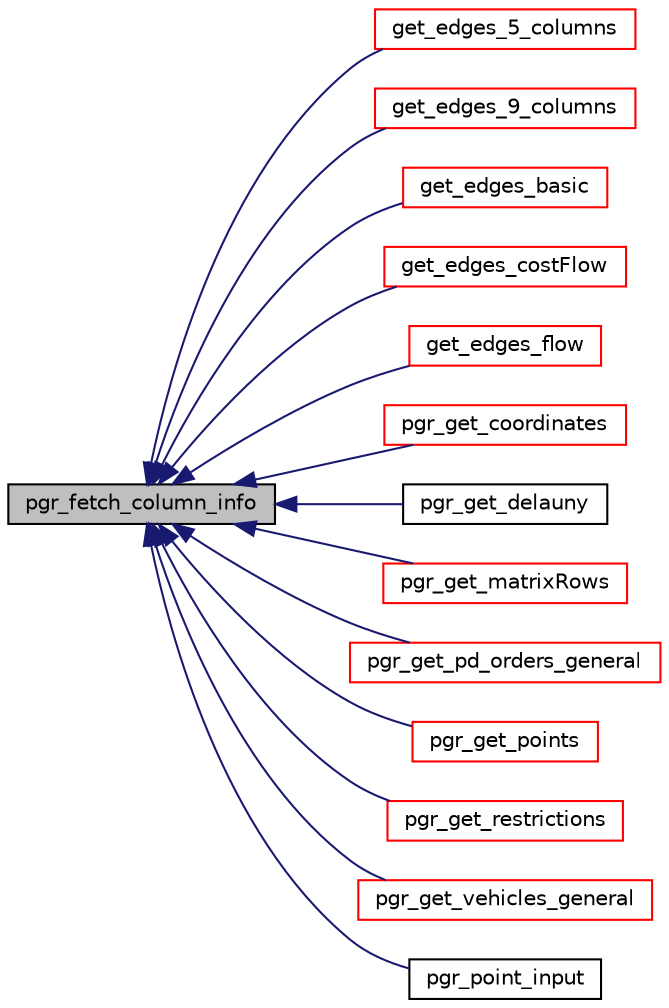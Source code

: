 digraph "pgr_fetch_column_info"
{
  edge [fontname="Helvetica",fontsize="10",labelfontname="Helvetica",labelfontsize="10"];
  node [fontname="Helvetica",fontsize="10",shape=record];
  rankdir="LR";
  Node368 [label="pgr_fetch_column_info",height=0.2,width=0.4,color="black", fillcolor="grey75", style="filled", fontcolor="black"];
  Node368 -> Node369 [dir="back",color="midnightblue",fontsize="10",style="solid",fontname="Helvetica"];
  Node369 [label="get_edges_5_columns",height=0.2,width=0.4,color="red", fillcolor="white", style="filled",URL="$edges__input_8c.html#ab0db65aa6de02562c019ab29c2d46db7"];
  Node368 -> Node383 [dir="back",color="midnightblue",fontsize="10",style="solid",fontname="Helvetica"];
  Node383 [label="get_edges_9_columns",height=0.2,width=0.4,color="red", fillcolor="white", style="filled",URL="$edges__input_8c.html#a7212342c0a0fc0ce4cfce8bfecffc551"];
  Node368 -> Node390 [dir="back",color="midnightblue",fontsize="10",style="solid",fontname="Helvetica"];
  Node390 [label="get_edges_basic",height=0.2,width=0.4,color="red", fillcolor="white", style="filled",URL="$edges__input_8c.html#ac7601ed1a32c26cfadce2793a618214e"];
  Node368 -> Node394 [dir="back",color="midnightblue",fontsize="10",style="solid",fontname="Helvetica"];
  Node394 [label="get_edges_costFlow",height=0.2,width=0.4,color="red", fillcolor="white", style="filled",URL="$edges__input_8c.html#a46fcf61e4ec6e38507bd72d0de9a1b16"];
  Node368 -> Node398 [dir="back",color="midnightblue",fontsize="10",style="solid",fontname="Helvetica"];
  Node398 [label="get_edges_flow",height=0.2,width=0.4,color="red", fillcolor="white", style="filled",URL="$edges__input_8c.html#ab9561bc873997fb2d1766e3f18c91875"];
  Node368 -> Node402 [dir="back",color="midnightblue",fontsize="10",style="solid",fontname="Helvetica"];
  Node402 [label="pgr_get_coordinates",height=0.2,width=0.4,color="red", fillcolor="white", style="filled",URL="$coordinates__input_8h.html#a54deb1af794ff39f4589ca73b610b6d5",tooltip="bigint id, float x, float y, "];
  Node368 -> Node405 [dir="back",color="midnightblue",fontsize="10",style="solid",fontname="Helvetica"];
  Node405 [label="pgr_get_delauny",height=0.2,width=0.4,color="black", fillcolor="white", style="filled",URL="$delauny__input_8h.html#aa9cbf4322d3f279429ffac4a8cd0548c",tooltip="bigint tid, bigint pid, float x, float y, "];
  Node368 -> Node406 [dir="back",color="midnightblue",fontsize="10",style="solid",fontname="Helvetica"];
  Node406 [label="pgr_get_matrixRows",height=0.2,width=0.4,color="red", fillcolor="white", style="filled",URL="$matrixRows__input_8h.html#a6d9e7937e5b60b1f2d1b49c5e19c68e5",tooltip="bigint start_vid, bigint end_vid, float agg_cost, "];
  Node368 -> Node409 [dir="back",color="midnightblue",fontsize="10",style="solid",fontname="Helvetica"];
  Node409 [label="pgr_get_pd_orders_general",height=0.2,width=0.4,color="red", fillcolor="white", style="filled",URL="$orders__input_8c.html#ab3262397da4122ba16c4a04490c075d2"];
  Node368 -> Node414 [dir="back",color="midnightblue",fontsize="10",style="solid",fontname="Helvetica"];
  Node414 [label="pgr_get_points",height=0.2,width=0.4,color="red", fillcolor="white", style="filled",URL="$points__input_8h.html#ac232d3ed3b477a88ecbb17992c083aa8",tooltip="pgr_get_points "];
  Node368 -> Node417 [dir="back",color="midnightblue",fontsize="10",style="solid",fontname="Helvetica"];
  Node417 [label="pgr_get_restrictions",height=0.2,width=0.4,color="red", fillcolor="white", style="filled",URL="$restrictions__input_8h.html#ad63bede1afc0fe03735388c928c104fd"];
  Node368 -> Node420 [dir="back",color="midnightblue",fontsize="10",style="solid",fontname="Helvetica"];
  Node420 [label="pgr_get_vehicles_general",height=0.2,width=0.4,color="red", fillcolor="white", style="filled",URL="$vehicles__input_8c.html#af860b69fdf7c334dd9d9f37f60a33355"];
  Node368 -> Node423 [dir="back",color="midnightblue",fontsize="10",style="solid",fontname="Helvetica"];
  Node423 [label="pgr_point_input",height=0.2,width=0.4,color="black", fillcolor="white", style="filled",URL="$pgr__point__input_8h.html#a4a343e43a5104c15ca95b946379015ea",tooltip="pgr_point_input "];
}
